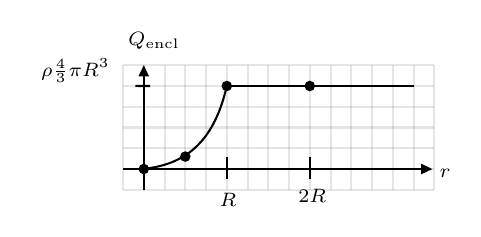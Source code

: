 

\tikzset{every picture/.style={line width=0.75pt}} %set default line width to 0.75pt        

\begin{tikzpicture}[x=0.75pt,y=0.75pt,yscale=-1,xscale=1]
%uncomment if require: \path (0,96); %set diagram left start at 0, and has height of 96

%Shape: Grid [id:dp6010151406802797] 
\draw  [draw opacity=0] (50,20) -- (200,20) -- (200,80) -- (50,80) -- cycle ; \draw  [color={rgb, 255:red, 0; green, 0; blue, 0 }  ,draw opacity=0.1 ] (50,20) -- (50,80)(60,20) -- (60,80)(70,20) -- (70,80)(80,20) -- (80,80)(90,20) -- (90,80)(100,20) -- (100,80)(110,20) -- (110,80)(120,20) -- (120,80)(130,20) -- (130,80)(140,20) -- (140,80)(150,20) -- (150,80)(160,20) -- (160,80)(170,20) -- (170,80)(180,20) -- (180,80)(190,20) -- (190,80) ; \draw  [color={rgb, 255:red, 0; green, 0; blue, 0 }  ,draw opacity=0.1 ] (50,20) -- (200,20)(50,30) -- (200,30)(50,40) -- (200,40)(50,50) -- (200,50)(50,60) -- (200,60)(50,70) -- (200,70) ; \draw  [color={rgb, 255:red, 0; green, 0; blue, 0 }  ,draw opacity=0.1 ]  ;
%Straight Lines [id:da4038653043597724] 
\draw [color={rgb, 255:red, 0; green, 0; blue, 0 }  ,draw opacity=0.1 ]   (50,80) -- (200,80) ;
%Straight Lines [id:da6738316203697128] 
\draw [color={rgb, 255:red, 0; green, 0; blue, 0 }  ,draw opacity=0.1 ]   (200,80) -- (200,20) ;

%Straight Lines [id:da9172563707447259] 
\draw    (60,23) -- (60,80) ;
\draw [shift={(60,20)}, rotate = 90] [fill={rgb, 255:red, 0; green, 0; blue, 0 }  ][line width=0.08]  [draw opacity=0] (5.36,-2.57) -- (0,0) -- (5.36,2.57) -- cycle    ;
%Straight Lines [id:da23724680902794404] 
\draw [color={rgb, 255:red, 0; green, 0; blue, 0 }  ,draw opacity=1 ]   (50,70) -- (196,70) ;
\draw [shift={(199,70)}, rotate = 180] [fill={rgb, 255:red, 0; green, 0; blue, 0 }  ,fill opacity=1 ][line width=0.08]  [draw opacity=0] (5.36,-2.57) -- (0,0) -- (5.36,2.57) -- cycle    ;
%Straight Lines [id:da23155879097316978] 
\draw    (100,64) -- (100,75) ;
%Shape: Circle [id:dp6274356429435639] 
\draw  [fill={rgb, 255:red, 0; green, 0; blue, 0 }  ,fill opacity=1 ] (78,64) .. controls (78,62.9) and (78.9,62) .. (80,62) .. controls (81.1,62) and (82,62.9) .. (82,64) .. controls (82,65.1) and (81.1,66) .. (80,66) .. controls (78.9,66) and (78,65.1) .. (78,64) -- cycle ;
%Shape: Circle [id:dp22257979360119906] 
\draw  [fill={rgb, 255:red, 0; green, 0; blue, 0 }  ,fill opacity=1 ] (58,70) .. controls (58,68.9) and (58.9,68) .. (60,68) .. controls (61.1,68) and (62,68.9) .. (62,70) .. controls (62,71.1) and (61.1,72) .. (60,72) .. controls (58.9,72) and (58,71.1) .. (58,70) -- cycle ;
%Shape: Circle [id:dp0656010548956738] 
\draw  [fill={rgb, 255:red, 0; green, 0; blue, 0 }  ,fill opacity=1 ] (98,30) .. controls (98,28.9) and (98.9,28) .. (100,28) .. controls (101.1,28) and (102,28.9) .. (102,30) .. controls (102,31.1) and (101.1,32) .. (100,32) .. controls (98.9,32) and (98,31.1) .. (98,30) -- cycle ;
%Shape: Circle [id:dp3642837356026165] 
\draw  [fill={rgb, 255:red, 0; green, 0; blue, 0 }  ,fill opacity=1 ] (138,30) .. controls (138,28.9) and (138.9,28) .. (140,28) .. controls (141.1,28) and (142,28.9) .. (142,30) .. controls (142,31.1) and (141.1,32) .. (140,32) .. controls (138.9,32) and (138,31.1) .. (138,30) -- cycle ;
%Curve Lines [id:da010603345574577983] 
\draw    (59,70) .. controls (81.07,68.03) and (94,56.01) .. (100,30) ;
%Straight Lines [id:da5454319512174814] 
\draw    (100,30) -- (190,30) ;
%Straight Lines [id:da6851517141073331] 
\draw    (63,30) -- (56,29.98) ;
%Straight Lines [id:da9064673163485206] 
\draw    (140,64) -- (140,75) ;

% Text Node
\draw (51,2.4) node [anchor=north west][inner sep=0.75pt]  [font=\scriptsize]  {$Q_{\mathrm{encl}}$};
% Text Node
\draw (95,80.4) node [anchor=north west][inner sep=0.75pt]  [font=\scriptsize]  {$R$};
% Text Node
\draw (201,68.4) node [anchor=north west][inner sep=0.75pt]  [font=\scriptsize]  {$r$};
% Text Node
\draw (9,15.4) node [anchor=north west][inner sep=0.75pt]  [font=\scriptsize]  {$\rho \frac{4}{3} \pi R^{3}$};
% Text Node
\draw (133,78.4) node [anchor=north west][inner sep=0.75pt]  [font=\scriptsize]  {$2R$};


\end{tikzpicture}
